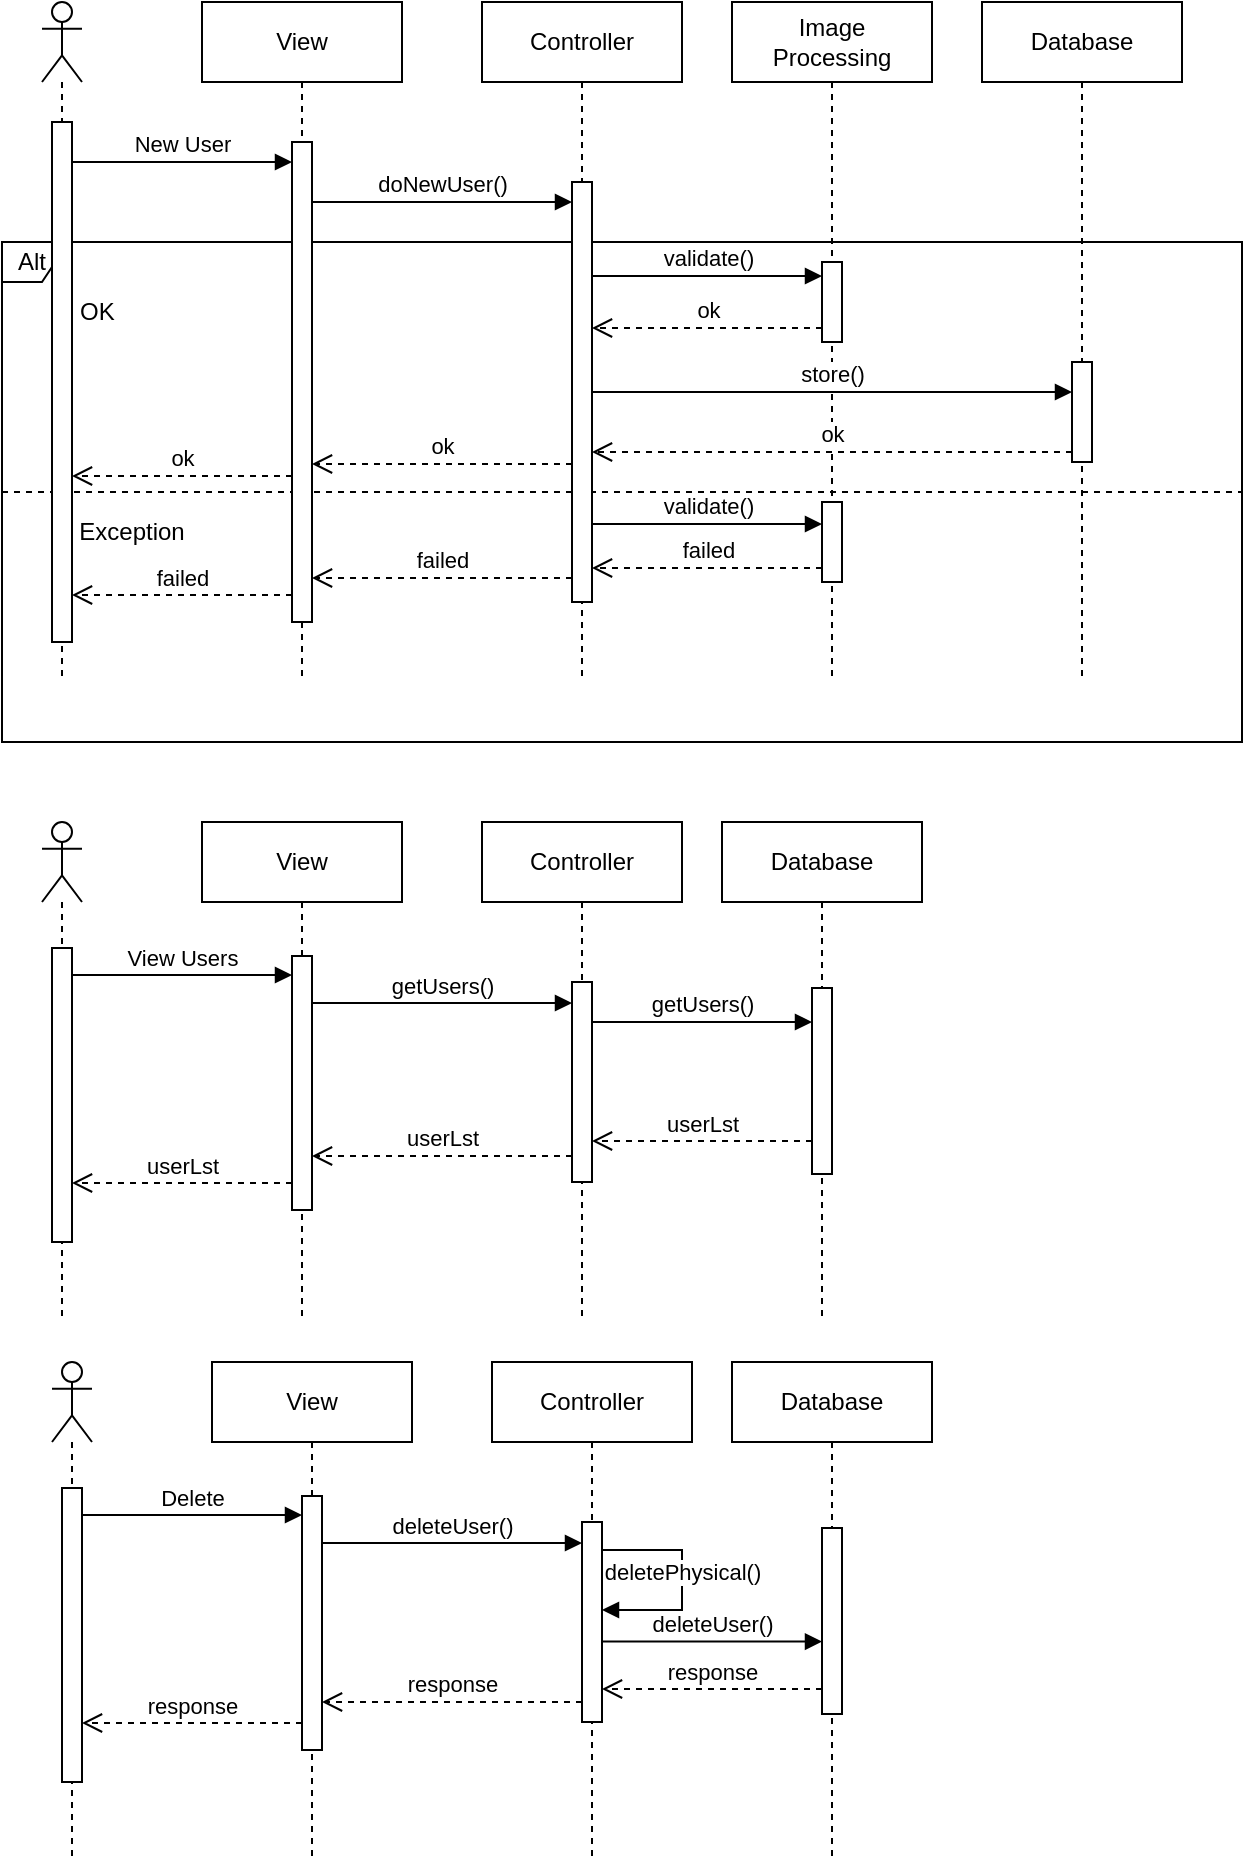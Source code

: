 <mxfile version="24.0.7" type="github">
  <diagram name="Page-1" id="TMIu9oZjWfzS7NxXjIgf">
    <mxGraphModel dx="1183" dy="617" grid="1" gridSize="10" guides="1" tooltips="1" connect="1" arrows="1" fold="1" page="1" pageScale="1" pageWidth="850" pageHeight="1100" math="0" shadow="0">
      <root>
        <mxCell id="0" />
        <mxCell id="1" parent="0" />
        <mxCell id="iEdo7Ytky-OxDYcLE7NU-14" value="Alt" style="shape=umlFrame;whiteSpace=wrap;html=1;pointerEvents=0;recursiveResize=0;container=1;collapsible=0;width=30;height=20;" parent="1" vertex="1">
          <mxGeometry x="10" y="140" width="620" height="250" as="geometry" />
        </mxCell>
        <mxCell id="iEdo7Ytky-OxDYcLE7NU-15" value="OK" style="text;html=1;" parent="iEdo7Ytky-OxDYcLE7NU-14" vertex="1">
          <mxGeometry width="80" height="20" relative="1" as="geometry">
            <mxPoint x="37" y="21" as="offset" />
          </mxGeometry>
        </mxCell>
        <mxCell id="iEdo7Ytky-OxDYcLE7NU-16" value="" style="line;strokeWidth=1;dashed=1;labelPosition=center;verticalLabelPosition=bottom;align=left;verticalAlign=top;spacingLeft=20;spacingTop=15;html=1;whiteSpace=wrap;" parent="iEdo7Ytky-OxDYcLE7NU-14" vertex="1">
          <mxGeometry y="120" width="620" height="10" as="geometry" />
        </mxCell>
        <mxCell id="iEdo7Ytky-OxDYcLE7NU-5" value="Database" style="shape=umlLifeline;perimeter=lifelinePerimeter;whiteSpace=wrap;html=1;container=1;dropTarget=0;collapsible=0;recursiveResize=0;outlineConnect=0;portConstraint=eastwest;newEdgeStyle={&quot;curved&quot;:0,&quot;rounded&quot;:0};" parent="iEdo7Ytky-OxDYcLE7NU-14" vertex="1">
          <mxGeometry x="490" y="-120" width="100" height="340" as="geometry" />
        </mxCell>
        <mxCell id="iEdo7Ytky-OxDYcLE7NU-20" value="" style="html=1;points=[[0,0,0,0,5],[0,1,0,0,-5],[1,0,0,0,5],[1,1,0,0,-5]];perimeter=orthogonalPerimeter;outlineConnect=0;targetShapes=umlLifeline;portConstraint=eastwest;newEdgeStyle={&quot;curved&quot;:0,&quot;rounded&quot;:0};" parent="iEdo7Ytky-OxDYcLE7NU-5" vertex="1">
          <mxGeometry x="45" y="180" width="10" height="50" as="geometry" />
        </mxCell>
        <mxCell id="iEdo7Ytky-OxDYcLE7NU-17" value="Exception" style="text;html=1;align=center;verticalAlign=middle;whiteSpace=wrap;rounded=0;" parent="iEdo7Ytky-OxDYcLE7NU-14" vertex="1">
          <mxGeometry x="35" y="130" width="60" height="30" as="geometry" />
        </mxCell>
        <mxCell id="iEdo7Ytky-OxDYcLE7NU-1" value="" style="shape=umlLifeline;perimeter=lifelinePerimeter;whiteSpace=wrap;html=1;container=1;dropTarget=0;collapsible=0;recursiveResize=0;outlineConnect=0;portConstraint=eastwest;newEdgeStyle={&quot;curved&quot;:0,&quot;rounded&quot;:0};participant=umlActor;" parent="1" vertex="1">
          <mxGeometry x="30" y="20" width="20" height="340" as="geometry" />
        </mxCell>
        <mxCell id="iEdo7Ytky-OxDYcLE7NU-2" value="" style="html=1;points=[[0,0,0,0,5],[0,1,0,0,-5],[1,0,0,0,5],[1,1,0,0,-5]];perimeter=orthogonalPerimeter;outlineConnect=0;targetShapes=umlLifeline;portConstraint=eastwest;newEdgeStyle={&quot;curved&quot;:0,&quot;rounded&quot;:0};" parent="iEdo7Ytky-OxDYcLE7NU-1" vertex="1">
          <mxGeometry x="5" y="60" width="10" height="260" as="geometry" />
        </mxCell>
        <mxCell id="iEdo7Ytky-OxDYcLE7NU-3" value="View" style="shape=umlLifeline;perimeter=lifelinePerimeter;whiteSpace=wrap;html=1;container=1;dropTarget=0;collapsible=0;recursiveResize=0;outlineConnect=0;portConstraint=eastwest;newEdgeStyle={&quot;curved&quot;:0,&quot;rounded&quot;:0};" parent="1" vertex="1">
          <mxGeometry x="110" y="20" width="100" height="340" as="geometry" />
        </mxCell>
        <mxCell id="iEdo7Ytky-OxDYcLE7NU-7" value="" style="html=1;points=[[0,0,0,0,5],[0,1,0,0,-5],[1,0,0,0,5],[1,1,0,0,-5]];perimeter=orthogonalPerimeter;outlineConnect=0;targetShapes=umlLifeline;portConstraint=eastwest;newEdgeStyle={&quot;curved&quot;:0,&quot;rounded&quot;:0};" parent="iEdo7Ytky-OxDYcLE7NU-3" vertex="1">
          <mxGeometry x="45" y="70" width="10" height="240" as="geometry" />
        </mxCell>
        <mxCell id="iEdo7Ytky-OxDYcLE7NU-4" value="Controller" style="shape=umlLifeline;perimeter=lifelinePerimeter;whiteSpace=wrap;html=1;container=1;dropTarget=0;collapsible=0;recursiveResize=0;outlineConnect=0;portConstraint=eastwest;newEdgeStyle={&quot;curved&quot;:0,&quot;rounded&quot;:0};" parent="1" vertex="1">
          <mxGeometry x="250" y="20" width="100" height="340" as="geometry" />
        </mxCell>
        <mxCell id="iEdo7Ytky-OxDYcLE7NU-9" value="" style="html=1;points=[[0,0,0,0,5],[0,1,0,0,-5],[1,0,0,0,5],[1,1,0,0,-5]];perimeter=orthogonalPerimeter;outlineConnect=0;targetShapes=umlLifeline;portConstraint=eastwest;newEdgeStyle={&quot;curved&quot;:0,&quot;rounded&quot;:0};" parent="iEdo7Ytky-OxDYcLE7NU-4" vertex="1">
          <mxGeometry x="45" y="90" width="10" height="210" as="geometry" />
        </mxCell>
        <mxCell id="iEdo7Ytky-OxDYcLE7NU-6" value="New User" style="html=1;verticalAlign=bottom;endArrow=block;curved=0;rounded=0;" parent="1" target="iEdo7Ytky-OxDYcLE7NU-7" edge="1">
          <mxGeometry width="80" relative="1" as="geometry">
            <mxPoint x="45" y="100.0" as="sourcePoint" />
            <mxPoint x="150" y="100" as="targetPoint" />
          </mxGeometry>
        </mxCell>
        <mxCell id="iEdo7Ytky-OxDYcLE7NU-8" value="doNewUser()" style="html=1;verticalAlign=bottom;endArrow=block;curved=0;rounded=0;" parent="1" target="iEdo7Ytky-OxDYcLE7NU-9" edge="1">
          <mxGeometry x="-0.001" width="80" relative="1" as="geometry">
            <mxPoint x="165" y="120" as="sourcePoint" />
            <mxPoint x="290" y="120" as="targetPoint" />
            <mxPoint as="offset" />
          </mxGeometry>
        </mxCell>
        <mxCell id="iEdo7Ytky-OxDYcLE7NU-10" value="Image&lt;br&gt;Processing" style="shape=umlLifeline;perimeter=lifelinePerimeter;whiteSpace=wrap;html=1;container=1;dropTarget=0;collapsible=0;recursiveResize=0;outlineConnect=0;portConstraint=eastwest;newEdgeStyle={&quot;curved&quot;:0,&quot;rounded&quot;:0};" parent="1" vertex="1">
          <mxGeometry x="375" y="20" width="100" height="340" as="geometry" />
        </mxCell>
        <mxCell id="iEdo7Ytky-OxDYcLE7NU-11" value="" style="html=1;points=[[0,0,0,0,5],[0,1,0,0,-5],[1,0,0,0,5],[1,1,0,0,-5]];perimeter=orthogonalPerimeter;outlineConnect=0;targetShapes=umlLifeline;portConstraint=eastwest;newEdgeStyle={&quot;curved&quot;:0,&quot;rounded&quot;:0};" parent="iEdo7Ytky-OxDYcLE7NU-10" vertex="1">
          <mxGeometry x="45" y="130" width="10" height="40" as="geometry" />
        </mxCell>
        <mxCell id="iEdo7Ytky-OxDYcLE7NU-23" value="" style="html=1;points=[[0,0,0,0,5],[0,1,0,0,-5],[1,0,0,0,5],[1,1,0,0,-5]];perimeter=orthogonalPerimeter;outlineConnect=0;targetShapes=umlLifeline;portConstraint=eastwest;newEdgeStyle={&quot;curved&quot;:0,&quot;rounded&quot;:0};" parent="iEdo7Ytky-OxDYcLE7NU-10" vertex="1">
          <mxGeometry x="45" y="250" width="10" height="40" as="geometry" />
        </mxCell>
        <mxCell id="iEdo7Ytky-OxDYcLE7NU-12" value="validate()" style="html=1;verticalAlign=bottom;endArrow=block;curved=0;rounded=0;entryX=0;entryY=0;entryDx=0;entryDy=5;" parent="1" edge="1">
          <mxGeometry relative="1" as="geometry">
            <mxPoint x="305" y="157" as="sourcePoint" />
            <mxPoint x="420" y="157" as="targetPoint" />
          </mxGeometry>
        </mxCell>
        <mxCell id="iEdo7Ytky-OxDYcLE7NU-13" value="ok" style="html=1;verticalAlign=bottom;endArrow=open;dashed=1;endSize=8;curved=0;rounded=0;" parent="1" edge="1">
          <mxGeometry relative="1" as="geometry">
            <mxPoint x="305" y="183" as="targetPoint" />
            <mxPoint x="420" y="183" as="sourcePoint" />
          </mxGeometry>
        </mxCell>
        <mxCell id="iEdo7Ytky-OxDYcLE7NU-21" value="store()" style="html=1;verticalAlign=bottom;endArrow=block;curved=0;rounded=0;entryX=0;entryY=0;entryDx=0;entryDy=5;" parent="1" edge="1">
          <mxGeometry relative="1" as="geometry">
            <mxPoint x="305" y="215" as="sourcePoint" />
            <mxPoint x="545" y="215" as="targetPoint" />
          </mxGeometry>
        </mxCell>
        <mxCell id="iEdo7Ytky-OxDYcLE7NU-22" value="ok" style="html=1;verticalAlign=bottom;endArrow=open;dashed=1;endSize=8;curved=0;rounded=0;exitX=0;exitY=1;exitDx=0;exitDy=-5;" parent="1" source="iEdo7Ytky-OxDYcLE7NU-20" target="iEdo7Ytky-OxDYcLE7NU-9" edge="1">
          <mxGeometry relative="1" as="geometry">
            <mxPoint x="475" y="255" as="targetPoint" />
          </mxGeometry>
        </mxCell>
        <mxCell id="iEdo7Ytky-OxDYcLE7NU-24" value="failed" style="html=1;verticalAlign=bottom;endArrow=open;dashed=1;endSize=8;curved=0;rounded=0;" parent="1" edge="1">
          <mxGeometry relative="1" as="geometry">
            <mxPoint x="420" y="303" as="sourcePoint" />
            <mxPoint x="305" y="303" as="targetPoint" />
          </mxGeometry>
        </mxCell>
        <mxCell id="iEdo7Ytky-OxDYcLE7NU-25" value="validate()" style="html=1;verticalAlign=bottom;endArrow=block;curved=0;rounded=0;entryX=0;entryY=0;entryDx=0;entryDy=5;" parent="1" edge="1">
          <mxGeometry relative="1" as="geometry">
            <mxPoint x="305" y="281" as="sourcePoint" />
            <mxPoint x="420" y="281" as="targetPoint" />
          </mxGeometry>
        </mxCell>
        <mxCell id="iEdo7Ytky-OxDYcLE7NU-26" value="ok" style="html=1;verticalAlign=bottom;endArrow=open;dashed=1;endSize=8;curved=0;rounded=0;" parent="1" edge="1">
          <mxGeometry relative="1" as="geometry">
            <mxPoint x="295" y="251" as="sourcePoint" />
            <mxPoint x="165" y="251" as="targetPoint" />
          </mxGeometry>
        </mxCell>
        <mxCell id="iEdo7Ytky-OxDYcLE7NU-27" value="ok" style="html=1;verticalAlign=bottom;endArrow=open;dashed=1;endSize=8;curved=0;rounded=0;" parent="1" source="iEdo7Ytky-OxDYcLE7NU-7" edge="1">
          <mxGeometry relative="1" as="geometry">
            <mxPoint x="159.5" y="257" as="sourcePoint" />
            <mxPoint x="45" y="257" as="targetPoint" />
          </mxGeometry>
        </mxCell>
        <mxCell id="iEdo7Ytky-OxDYcLE7NU-28" value="failed" style="html=1;verticalAlign=bottom;endArrow=open;dashed=1;endSize=8;curved=0;rounded=0;" parent="1" edge="1">
          <mxGeometry relative="1" as="geometry">
            <mxPoint x="295" y="308" as="sourcePoint" />
            <mxPoint x="165" y="308" as="targetPoint" />
          </mxGeometry>
        </mxCell>
        <mxCell id="iEdo7Ytky-OxDYcLE7NU-29" value="failed" style="html=1;verticalAlign=bottom;endArrow=open;dashed=1;endSize=8;curved=0;rounded=0;" parent="1" edge="1">
          <mxGeometry relative="1" as="geometry">
            <mxPoint x="155" y="316.5" as="sourcePoint" />
            <mxPoint x="45" y="316.5" as="targetPoint" />
          </mxGeometry>
        </mxCell>
        <mxCell id="4sxgYkIIa8AyiHVq7WXi-2" value="" style="shape=umlLifeline;perimeter=lifelinePerimeter;whiteSpace=wrap;html=1;container=1;dropTarget=0;collapsible=0;recursiveResize=0;outlineConnect=0;portConstraint=eastwest;newEdgeStyle={&quot;curved&quot;:0,&quot;rounded&quot;:0};participant=umlActor;" parent="1" vertex="1">
          <mxGeometry x="30" y="430" width="20" height="250" as="geometry" />
        </mxCell>
        <mxCell id="4sxgYkIIa8AyiHVq7WXi-3" value="" style="html=1;points=[[0,0,0,0,5],[0,1,0,0,-5],[1,0,0,0,5],[1,1,0,0,-5]];perimeter=orthogonalPerimeter;outlineConnect=0;targetShapes=umlLifeline;portConstraint=eastwest;newEdgeStyle={&quot;curved&quot;:0,&quot;rounded&quot;:0};" parent="4sxgYkIIa8AyiHVq7WXi-2" vertex="1">
          <mxGeometry x="5" y="63" width="10" height="147" as="geometry" />
        </mxCell>
        <mxCell id="4sxgYkIIa8AyiHVq7WXi-4" value="View" style="shape=umlLifeline;perimeter=lifelinePerimeter;whiteSpace=wrap;html=1;container=1;dropTarget=0;collapsible=0;recursiveResize=0;outlineConnect=0;portConstraint=eastwest;newEdgeStyle={&quot;curved&quot;:0,&quot;rounded&quot;:0};" parent="1" vertex="1">
          <mxGeometry x="110" y="430" width="100" height="250" as="geometry" />
        </mxCell>
        <mxCell id="4sxgYkIIa8AyiHVq7WXi-5" value="" style="html=1;points=[[0,0,0,0,5],[0,1,0,0,-5],[1,0,0,0,5],[1,1,0,0,-5]];perimeter=orthogonalPerimeter;outlineConnect=0;targetShapes=umlLifeline;portConstraint=eastwest;newEdgeStyle={&quot;curved&quot;:0,&quot;rounded&quot;:0};" parent="4sxgYkIIa8AyiHVq7WXi-4" vertex="1">
          <mxGeometry x="45" y="67" width="10" height="127" as="geometry" />
        </mxCell>
        <mxCell id="4sxgYkIIa8AyiHVq7WXi-6" value="Controller" style="shape=umlLifeline;perimeter=lifelinePerimeter;whiteSpace=wrap;html=1;container=1;dropTarget=0;collapsible=0;recursiveResize=0;outlineConnect=0;portConstraint=eastwest;newEdgeStyle={&quot;curved&quot;:0,&quot;rounded&quot;:0};" parent="1" vertex="1">
          <mxGeometry x="250" y="430" width="100" height="250" as="geometry" />
        </mxCell>
        <mxCell id="4sxgYkIIa8AyiHVq7WXi-7" value="" style="html=1;points=[[0,0,0,0,5],[0,1,0,0,-5],[1,0,0,0,5],[1,1,0,0,-5]];perimeter=orthogonalPerimeter;outlineConnect=0;targetShapes=umlLifeline;portConstraint=eastwest;newEdgeStyle={&quot;curved&quot;:0,&quot;rounded&quot;:0};" parent="4sxgYkIIa8AyiHVq7WXi-6" vertex="1">
          <mxGeometry x="45" y="80" width="10" height="100" as="geometry" />
        </mxCell>
        <mxCell id="4sxgYkIIa8AyiHVq7WXi-8" value="Database" style="shape=umlLifeline;perimeter=lifelinePerimeter;whiteSpace=wrap;html=1;container=1;dropTarget=0;collapsible=0;recursiveResize=0;outlineConnect=0;portConstraint=eastwest;newEdgeStyle={&quot;curved&quot;:0,&quot;rounded&quot;:0};" parent="1" vertex="1">
          <mxGeometry x="370" y="430" width="100" height="250" as="geometry" />
        </mxCell>
        <mxCell id="4sxgYkIIa8AyiHVq7WXi-9" value="" style="html=1;points=[[0,0,0,0,5],[0,1,0,0,-5],[1,0,0,0,5],[1,1,0,0,-5]];perimeter=orthogonalPerimeter;outlineConnect=0;targetShapes=umlLifeline;portConstraint=eastwest;newEdgeStyle={&quot;curved&quot;:0,&quot;rounded&quot;:0};" parent="4sxgYkIIa8AyiHVq7WXi-8" vertex="1">
          <mxGeometry x="45" y="83" width="10" height="93" as="geometry" />
        </mxCell>
        <mxCell id="4sxgYkIIa8AyiHVq7WXi-10" value="View Users" style="html=1;verticalAlign=bottom;endArrow=block;curved=0;rounded=0;" parent="1" edge="1">
          <mxGeometry width="80" relative="1" as="geometry">
            <mxPoint x="45" y="506.5" as="sourcePoint" />
            <mxPoint x="155" y="506.5" as="targetPoint" />
          </mxGeometry>
        </mxCell>
        <mxCell id="4sxgYkIIa8AyiHVq7WXi-11" value="getUsers()" style="html=1;verticalAlign=bottom;endArrow=block;curved=0;rounded=0;" parent="1" edge="1">
          <mxGeometry width="80" relative="1" as="geometry">
            <mxPoint x="165" y="520.5" as="sourcePoint" />
            <mxPoint x="295" y="520.5" as="targetPoint" />
          </mxGeometry>
        </mxCell>
        <mxCell id="4sxgYkIIa8AyiHVq7WXi-12" value="getUsers()" style="html=1;verticalAlign=bottom;endArrow=block;curved=0;rounded=0;" parent="1" edge="1">
          <mxGeometry width="80" relative="1" as="geometry">
            <mxPoint x="305" y="530.0" as="sourcePoint" />
            <mxPoint x="415" y="530.0" as="targetPoint" />
          </mxGeometry>
        </mxCell>
        <mxCell id="4sxgYkIIa8AyiHVq7WXi-13" value="userLst" style="html=1;verticalAlign=bottom;endArrow=open;dashed=1;endSize=8;curved=0;rounded=0;" parent="1" edge="1">
          <mxGeometry relative="1" as="geometry">
            <mxPoint x="415" y="589.5" as="sourcePoint" />
            <mxPoint x="305.0" y="589.5" as="targetPoint" />
          </mxGeometry>
        </mxCell>
        <mxCell id="4sxgYkIIa8AyiHVq7WXi-14" value="userLst" style="html=1;verticalAlign=bottom;endArrow=open;dashed=1;endSize=8;curved=0;rounded=0;" parent="1" edge="1">
          <mxGeometry relative="1" as="geometry">
            <mxPoint x="295" y="597" as="sourcePoint" />
            <mxPoint x="165" y="597" as="targetPoint" />
          </mxGeometry>
        </mxCell>
        <mxCell id="4sxgYkIIa8AyiHVq7WXi-15" value="userLst" style="html=1;verticalAlign=bottom;endArrow=open;dashed=1;endSize=8;curved=0;rounded=0;" parent="1" edge="1">
          <mxGeometry relative="1" as="geometry">
            <mxPoint x="155" y="610.5" as="sourcePoint" />
            <mxPoint x="45" y="610.5" as="targetPoint" />
          </mxGeometry>
        </mxCell>
        <mxCell id="4sxgYkIIa8AyiHVq7WXi-16" value="" style="shape=umlLifeline;perimeter=lifelinePerimeter;whiteSpace=wrap;html=1;container=1;dropTarget=0;collapsible=0;recursiveResize=0;outlineConnect=0;portConstraint=eastwest;newEdgeStyle={&quot;curved&quot;:0,&quot;rounded&quot;:0};participant=umlActor;" parent="1" vertex="1">
          <mxGeometry x="35" y="700" width="20" height="250" as="geometry" />
        </mxCell>
        <mxCell id="4sxgYkIIa8AyiHVq7WXi-17" value="" style="html=1;points=[[0,0,0,0,5],[0,1,0,0,-5],[1,0,0,0,5],[1,1,0,0,-5]];perimeter=orthogonalPerimeter;outlineConnect=0;targetShapes=umlLifeline;portConstraint=eastwest;newEdgeStyle={&quot;curved&quot;:0,&quot;rounded&quot;:0};" parent="4sxgYkIIa8AyiHVq7WXi-16" vertex="1">
          <mxGeometry x="5" y="63" width="10" height="147" as="geometry" />
        </mxCell>
        <mxCell id="4sxgYkIIa8AyiHVq7WXi-18" value="View" style="shape=umlLifeline;perimeter=lifelinePerimeter;whiteSpace=wrap;html=1;container=1;dropTarget=0;collapsible=0;recursiveResize=0;outlineConnect=0;portConstraint=eastwest;newEdgeStyle={&quot;curved&quot;:0,&quot;rounded&quot;:0};" parent="1" vertex="1">
          <mxGeometry x="115" y="700" width="100" height="250" as="geometry" />
        </mxCell>
        <mxCell id="4sxgYkIIa8AyiHVq7WXi-19" value="" style="html=1;points=[[0,0,0,0,5],[0,1,0,0,-5],[1,0,0,0,5],[1,1,0,0,-5]];perimeter=orthogonalPerimeter;outlineConnect=0;targetShapes=umlLifeline;portConstraint=eastwest;newEdgeStyle={&quot;curved&quot;:0,&quot;rounded&quot;:0};" parent="4sxgYkIIa8AyiHVq7WXi-18" vertex="1">
          <mxGeometry x="45" y="67" width="10" height="127" as="geometry" />
        </mxCell>
        <mxCell id="4sxgYkIIa8AyiHVq7WXi-20" value="Controller" style="shape=umlLifeline;perimeter=lifelinePerimeter;whiteSpace=wrap;html=1;container=1;dropTarget=0;collapsible=0;recursiveResize=0;outlineConnect=0;portConstraint=eastwest;newEdgeStyle={&quot;curved&quot;:0,&quot;rounded&quot;:0};" parent="1" vertex="1">
          <mxGeometry x="255" y="700" width="100" height="250" as="geometry" />
        </mxCell>
        <mxCell id="4sxgYkIIa8AyiHVq7WXi-21" value="" style="html=1;points=[[0,0,0,0,5],[0,1,0,0,-5],[1,0,0,0,5],[1,1,0,0,-5]];perimeter=orthogonalPerimeter;outlineConnect=0;targetShapes=umlLifeline;portConstraint=eastwest;newEdgeStyle={&quot;curved&quot;:0,&quot;rounded&quot;:0};" parent="4sxgYkIIa8AyiHVq7WXi-20" vertex="1">
          <mxGeometry x="45" y="80" width="10" height="100" as="geometry" />
        </mxCell>
        <mxCell id="4sxgYkIIa8AyiHVq7WXi-22" value="Database" style="shape=umlLifeline;perimeter=lifelinePerimeter;whiteSpace=wrap;html=1;container=1;dropTarget=0;collapsible=0;recursiveResize=0;outlineConnect=0;portConstraint=eastwest;newEdgeStyle={&quot;curved&quot;:0,&quot;rounded&quot;:0};" parent="1" vertex="1">
          <mxGeometry x="375" y="700" width="100" height="250" as="geometry" />
        </mxCell>
        <mxCell id="4sxgYkIIa8AyiHVq7WXi-23" value="" style="html=1;points=[[0,0,0,0,5],[0,1,0,0,-5],[1,0,0,0,5],[1,1,0,0,-5]];perimeter=orthogonalPerimeter;outlineConnect=0;targetShapes=umlLifeline;portConstraint=eastwest;newEdgeStyle={&quot;curved&quot;:0,&quot;rounded&quot;:0};" parent="4sxgYkIIa8AyiHVq7WXi-22" vertex="1">
          <mxGeometry x="45" y="83" width="10" height="93" as="geometry" />
        </mxCell>
        <mxCell id="4sxgYkIIa8AyiHVq7WXi-24" value="Delete" style="html=1;verticalAlign=bottom;endArrow=block;curved=0;rounded=0;" parent="1" edge="1">
          <mxGeometry width="80" relative="1" as="geometry">
            <mxPoint x="50" y="776.5" as="sourcePoint" />
            <mxPoint x="160" y="776.5" as="targetPoint" />
          </mxGeometry>
        </mxCell>
        <mxCell id="4sxgYkIIa8AyiHVq7WXi-25" value="deleteUser()" style="html=1;verticalAlign=bottom;endArrow=block;curved=0;rounded=0;" parent="1" edge="1">
          <mxGeometry width="80" relative="1" as="geometry">
            <mxPoint x="170" y="790.5" as="sourcePoint" />
            <mxPoint x="300" y="790.5" as="targetPoint" />
          </mxGeometry>
        </mxCell>
        <mxCell id="4sxgYkIIa8AyiHVq7WXi-26" value="deleteUser()" style="html=1;verticalAlign=bottom;endArrow=block;curved=0;rounded=0;" parent="1" edge="1">
          <mxGeometry width="80" relative="1" as="geometry">
            <mxPoint x="310" y="839.76" as="sourcePoint" />
            <mxPoint x="420" y="839.76" as="targetPoint" />
          </mxGeometry>
        </mxCell>
        <mxCell id="4sxgYkIIa8AyiHVq7WXi-27" value="response" style="html=1;verticalAlign=bottom;endArrow=open;dashed=1;endSize=8;curved=0;rounded=0;" parent="1" edge="1">
          <mxGeometry relative="1" as="geometry">
            <mxPoint x="420" y="863.5" as="sourcePoint" />
            <mxPoint x="310.0" y="863.5" as="targetPoint" />
          </mxGeometry>
        </mxCell>
        <mxCell id="4sxgYkIIa8AyiHVq7WXi-28" value="response" style="html=1;verticalAlign=bottom;endArrow=open;dashed=1;endSize=8;curved=0;rounded=0;" parent="1" edge="1">
          <mxGeometry relative="1" as="geometry">
            <mxPoint x="300" y="870" as="sourcePoint" />
            <mxPoint x="170" y="870" as="targetPoint" />
          </mxGeometry>
        </mxCell>
        <mxCell id="4sxgYkIIa8AyiHVq7WXi-29" value="response" style="html=1;verticalAlign=bottom;endArrow=open;dashed=1;endSize=8;curved=0;rounded=0;" parent="1" edge="1">
          <mxGeometry relative="1" as="geometry">
            <mxPoint x="160" y="880.5" as="sourcePoint" />
            <mxPoint x="50" y="880.5" as="targetPoint" />
          </mxGeometry>
        </mxCell>
        <mxCell id="1pVe74C1T3iOP67t9ZLY-1" value="deletePhysical()" style="html=1;verticalAlign=bottom;endArrow=block;curved=0;rounded=0;" edge="1" parent="1">
          <mxGeometry x="0.091" width="80" relative="1" as="geometry">
            <mxPoint x="310" y="794" as="sourcePoint" />
            <mxPoint x="310.0" y="824" as="targetPoint" />
            <Array as="points">
              <mxPoint x="350" y="794" />
              <mxPoint x="350" y="824" />
            </Array>
            <mxPoint as="offset" />
          </mxGeometry>
        </mxCell>
      </root>
    </mxGraphModel>
  </diagram>
</mxfile>
